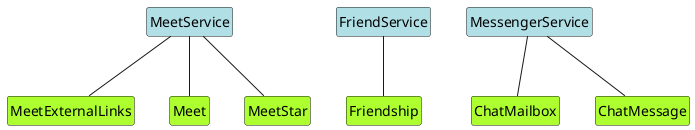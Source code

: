 @startuml
hide circle
hide empty methods
hide empty attributes

'Services
class MeetService #powderblue
class FriendService #powderblue
class MessengerService #powderblue

'Entities
class Friendship #greenyellow
class MeetExternalLinks #greenyellow
class ChatMailbox #greenyellow
class ChatMessage #greenyellow
class Meet #greenyellow
class MeetStar #greenyellow

'Associations

MeetService -- MeetExternalLinks
MeetService -- Meet
MeetService -- MeetStar

FriendService -- Friendship

MessengerService -- ChatMailbox
MessengerService -- ChatMessage

@enduml
